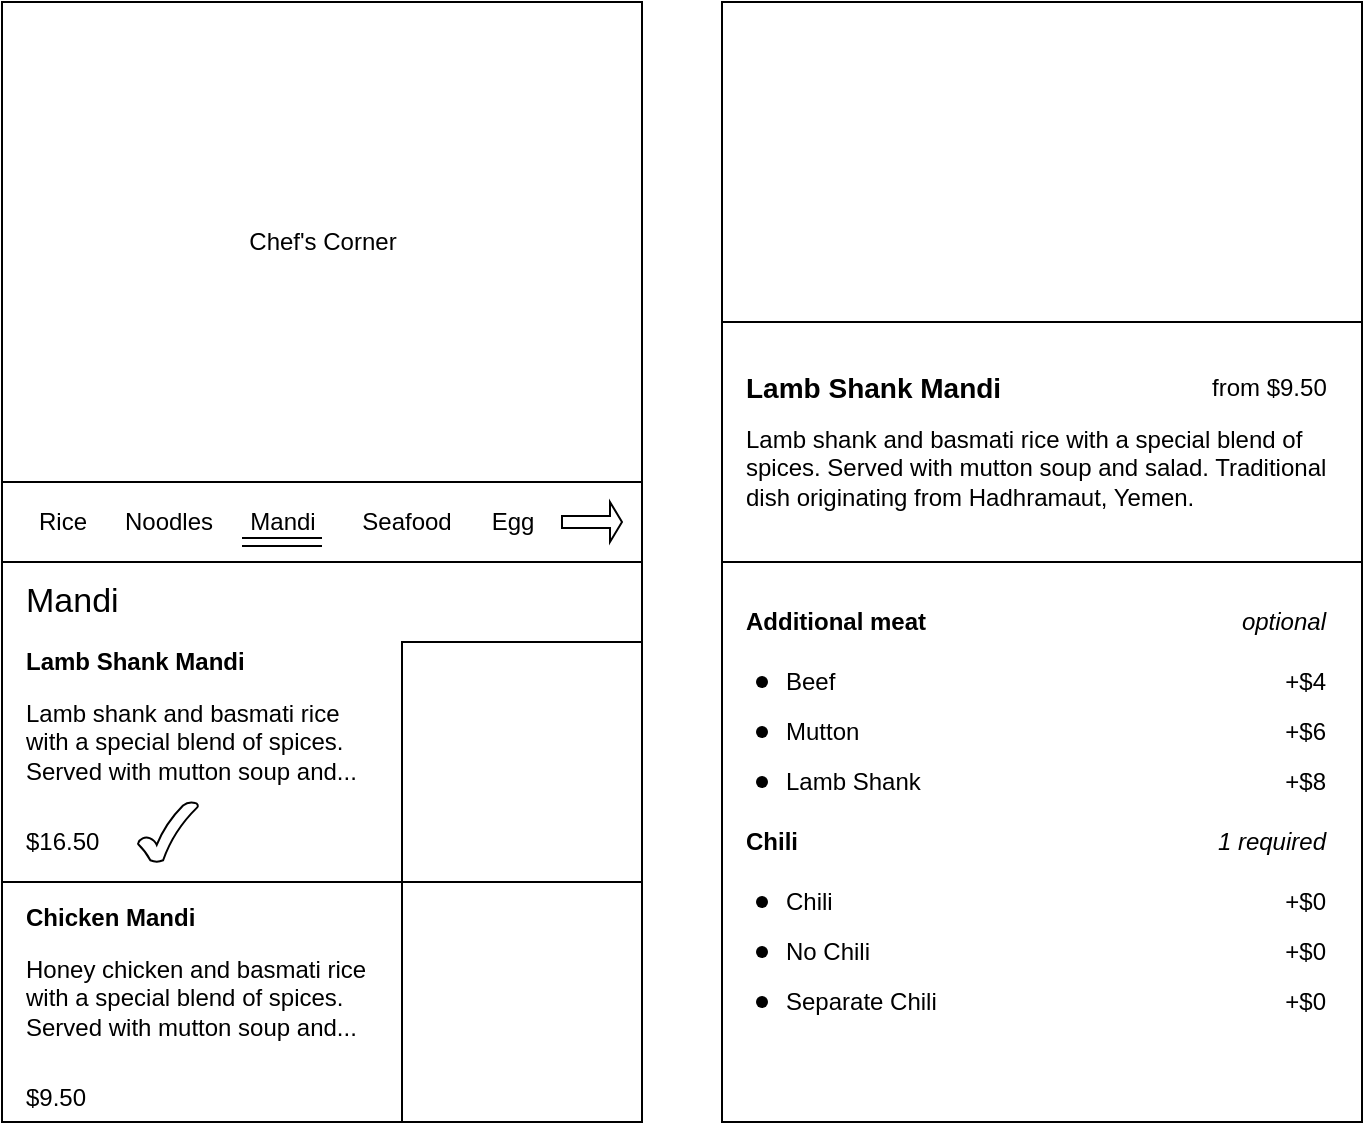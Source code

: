 <mxfile version="16.6.1" type="device"><diagram id="eMNRGIj_SUQ3VGlJsPkW" name="Page-1"><mxGraphModel dx="911" dy="643" grid="1" gridSize="10" guides="1" tooltips="1" connect="1" arrows="1" fold="1" page="1" pageScale="1" pageWidth="1200" pageHeight="1920" math="0" shadow="0"><root><mxCell id="0"/><mxCell id="1" parent="0"/><mxCell id="4_2wqNELvvu0r0bV5j3L-1" value="" style="rounded=0;whiteSpace=wrap;html=1;" parent="1" vertex="1"><mxGeometry x="200" y="80" width="320" height="240" as="geometry"/></mxCell><mxCell id="4_2wqNELvvu0r0bV5j3L-2" value="" style="rounded=0;whiteSpace=wrap;html=1;" parent="1" vertex="1"><mxGeometry x="200" y="320" width="320" height="40" as="geometry"/></mxCell><mxCell id="4_2wqNELvvu0r0bV5j3L-3" value="" style="rounded=0;whiteSpace=wrap;html=1;" parent="1" vertex="1"><mxGeometry x="200" y="360" width="320" height="160" as="geometry"/></mxCell><mxCell id="4_2wqNELvvu0r0bV5j3L-4" value="" style="rounded=0;whiteSpace=wrap;html=1;" parent="1" vertex="1"><mxGeometry x="200" y="520" width="320" height="120" as="geometry"/></mxCell><mxCell id="4_2wqNELvvu0r0bV5j3L-5" value="Chef's Corner" style="text;html=1;resizable=0;autosize=1;align=center;verticalAlign=middle;points=[];fillColor=none;strokeColor=none;rounded=0;" parent="1" vertex="1"><mxGeometry x="315" y="190" width="90" height="20" as="geometry"/></mxCell><mxCell id="4_2wqNELvvu0r0bV5j3L-6" value="Rice" style="text;html=1;resizable=0;autosize=1;align=center;verticalAlign=middle;points=[];fillColor=none;strokeColor=none;rounded=0;" parent="1" vertex="1"><mxGeometry x="210" y="330" width="40" height="20" as="geometry"/></mxCell><mxCell id="4_2wqNELvvu0r0bV5j3L-7" value="Noodles" style="text;html=1;resizable=0;autosize=1;align=center;verticalAlign=middle;points=[];fillColor=none;strokeColor=none;rounded=0;" parent="1" vertex="1"><mxGeometry x="253" y="330" width="60" height="20" as="geometry"/></mxCell><mxCell id="4_2wqNELvvu0r0bV5j3L-8" value="Mandi" style="text;html=1;resizable=0;autosize=1;align=center;verticalAlign=middle;points=[];fillColor=none;strokeColor=none;rounded=0;" parent="1" vertex="1"><mxGeometry x="315" y="330" width="50" height="20" as="geometry"/></mxCell><mxCell id="4_2wqNELvvu0r0bV5j3L-9" value="&lt;font style=&quot;font-size: 17px&quot;&gt;Mandi&lt;/font&gt;" style="text;html=1;resizable=0;autosize=1;align=left;verticalAlign=middle;points=[];fillColor=none;strokeColor=none;rounded=0;" parent="1" vertex="1"><mxGeometry x="210" y="370" width="60" height="20" as="geometry"/></mxCell><mxCell id="4_2wqNELvvu0r0bV5j3L-10" value="&lt;b&gt;Lamb Shank Mandi&lt;/b&gt;" style="text;html=1;resizable=0;autosize=1;align=left;verticalAlign=middle;points=[];fillColor=none;strokeColor=none;rounded=0;" parent="1" vertex="1"><mxGeometry x="210" y="400" width="130" height="20" as="geometry"/></mxCell><mxCell id="4_2wqNELvvu0r0bV5j3L-11" value="Lamb shank and basmati rice &lt;br&gt;with a special blend of spices. &lt;br&gt;Served with mutton soup and..." style="text;html=1;resizable=0;autosize=1;align=left;verticalAlign=middle;points=[];fillColor=none;strokeColor=none;rounded=0;" parent="1" vertex="1"><mxGeometry x="210" y="425" width="180" height="50" as="geometry"/></mxCell><mxCell id="4_2wqNELvvu0r0bV5j3L-12" value="" style="shape=link;html=1;rounded=0;fontSize=17;" parent="1" edge="1"><mxGeometry width="100" relative="1" as="geometry"><mxPoint x="320" y="350" as="sourcePoint"/><mxPoint x="360" y="350" as="targetPoint"/></mxGeometry></mxCell><mxCell id="4_2wqNELvvu0r0bV5j3L-13" value="$16.50" style="text;html=1;resizable=0;autosize=1;align=left;verticalAlign=middle;points=[];fillColor=none;strokeColor=none;rounded=0;" parent="1" vertex="1"><mxGeometry x="210" y="490" width="50" height="20" as="geometry"/></mxCell><mxCell id="4_2wqNELvvu0r0bV5j3L-15" value="Seafood" style="text;html=1;resizable=0;autosize=1;align=center;verticalAlign=middle;points=[];fillColor=none;strokeColor=none;rounded=0;" parent="1" vertex="1"><mxGeometry x="372" y="330" width="60" height="20" as="geometry"/></mxCell><mxCell id="4_2wqNELvvu0r0bV5j3L-16" value="Egg" style="text;html=1;resizable=0;autosize=1;align=center;verticalAlign=middle;points=[];fillColor=none;strokeColor=none;rounded=0;" parent="1" vertex="1"><mxGeometry x="435" y="330" width="40" height="20" as="geometry"/></mxCell><mxCell id="4_2wqNELvvu0r0bV5j3L-19" value="" style="shape=singleArrow;whiteSpace=wrap;html=1;fontSize=17;" parent="1" vertex="1"><mxGeometry x="480" y="330" width="30" height="20" as="geometry"/></mxCell><mxCell id="4_2wqNELvvu0r0bV5j3L-20" value="&lt;b&gt;Chicken Mandi&lt;/b&gt;" style="text;html=1;resizable=0;autosize=1;align=left;verticalAlign=middle;points=[];fillColor=none;strokeColor=none;rounded=0;" parent="1" vertex="1"><mxGeometry x="210" y="527.5" width="100" height="20" as="geometry"/></mxCell><mxCell id="4_2wqNELvvu0r0bV5j3L-21" value="Honey chicken and basmati rice &lt;br&gt;with a special blend of spices. &lt;br&gt;Served with mutton soup and..." style="text;html=1;resizable=0;autosize=1;align=left;verticalAlign=middle;points=[];fillColor=none;strokeColor=none;rounded=0;" parent="1" vertex="1"><mxGeometry x="210" y="552.5" width="190" height="50" as="geometry"/></mxCell><mxCell id="4_2wqNELvvu0r0bV5j3L-22" value="$9.50" style="text;html=1;resizable=0;autosize=1;align=left;verticalAlign=middle;points=[];fillColor=none;strokeColor=none;rounded=0;" parent="1" vertex="1"><mxGeometry x="210" y="617.5" width="50" height="20" as="geometry"/></mxCell><mxCell id="4_2wqNELvvu0r0bV5j3L-23" value="" style="whiteSpace=wrap;html=1;aspect=fixed;fontSize=17;" parent="1" vertex="1"><mxGeometry x="400" y="520" width="120" height="120" as="geometry"/></mxCell><mxCell id="4_2wqNELvvu0r0bV5j3L-24" value="" style="whiteSpace=wrap;html=1;aspect=fixed;fontSize=17;" parent="1" vertex="1"><mxGeometry x="400" y="400" width="120" height="120" as="geometry"/></mxCell><mxCell id="4_2wqNELvvu0r0bV5j3L-25" value="" style="rounded=0;whiteSpace=wrap;html=1;fontSize=17;" parent="1" vertex="1"><mxGeometry x="560" y="80" width="320" height="160" as="geometry"/></mxCell><mxCell id="4_2wqNELvvu0r0bV5j3L-26" value="" style="rounded=0;whiteSpace=wrap;html=1;fontSize=17;" parent="1" vertex="1"><mxGeometry x="560" y="240" width="320" height="120" as="geometry"/></mxCell><mxCell id="4_2wqNELvvu0r0bV5j3L-27" value="&lt;b&gt;&lt;font style=&quot;font-size: 14px&quot;&gt;Lamb Shank Mandi&lt;/font&gt;&lt;/b&gt;" style="text;html=1;resizable=0;autosize=1;align=left;verticalAlign=middle;points=[];fillColor=none;strokeColor=none;rounded=0;" parent="1" vertex="1"><mxGeometry x="570" y="262.5" width="140" height="20" as="geometry"/></mxCell><mxCell id="4_2wqNELvvu0r0bV5j3L-28" value="Lamb shank and basmati rice with a special blend of &lt;br&gt;spices. Served with mutton soup and salad. Traditional&amp;nbsp;&lt;br&gt;dish originating from Hadhramaut, Yemen." style="text;html=1;resizable=0;autosize=1;align=left;verticalAlign=middle;points=[];fillColor=none;strokeColor=none;rounded=0;" parent="1" vertex="1"><mxGeometry x="570" y="287.5" width="310" height="50" as="geometry"/></mxCell><mxCell id="4_2wqNELvvu0r0bV5j3L-29" value="from $9.50" style="text;html=1;resizable=0;autosize=1;align=left;verticalAlign=middle;points=[];fillColor=none;strokeColor=none;rounded=0;" parent="1" vertex="1"><mxGeometry x="803" y="262.5" width="70" height="20" as="geometry"/></mxCell><mxCell id="4_2wqNELvvu0r0bV5j3L-30" value="" style="rounded=0;whiteSpace=wrap;html=1;fontSize=17;" parent="1" vertex="1"><mxGeometry x="560" y="360" width="320" height="280" as="geometry"/></mxCell><mxCell id="4_2wqNELvvu0r0bV5j3L-33" value="" style="verticalLabelPosition=bottom;verticalAlign=top;html=1;shape=mxgraph.basic.tick;fontSize=17;" parent="1" vertex="1"><mxGeometry x="268" y="480" width="30" height="30" as="geometry"/></mxCell><mxCell id="4_2wqNELvvu0r0bV5j3L-34" value="&lt;b&gt;Additional meat&lt;/b&gt;" style="text;html=1;resizable=0;autosize=1;align=left;verticalAlign=middle;points=[];fillColor=none;strokeColor=none;rounded=0;" parent="1" vertex="1"><mxGeometry x="570" y="380" width="110" height="20" as="geometry"/></mxCell><mxCell id="4_2wqNELvvu0r0bV5j3L-35" value="&lt;i&gt;optional&lt;/i&gt;" style="text;html=1;resizable=0;autosize=1;align=right;verticalAlign=middle;points=[];fillColor=none;strokeColor=none;rounded=0;" parent="1" vertex="1"><mxGeometry x="803" y="380" width="60" height="20" as="geometry"/></mxCell><mxCell id="4_2wqNELvvu0r0bV5j3L-36" value="" style="shape=waypoint;sketch=0;fillStyle=solid;size=6;pointerEvents=1;points=[];fillColor=none;resizable=0;rotatable=0;perimeter=centerPerimeter;snapToPoint=1;fontSize=14;" parent="1" vertex="1"><mxGeometry x="560" y="400" width="40" height="40" as="geometry"/></mxCell><mxCell id="4_2wqNELvvu0r0bV5j3L-37" value="" style="shape=waypoint;sketch=0;fillStyle=solid;size=6;pointerEvents=1;points=[];fillColor=none;resizable=0;rotatable=0;perimeter=centerPerimeter;snapToPoint=1;fontSize=14;" parent="1" vertex="1"><mxGeometry x="560" y="425" width="40" height="40" as="geometry"/></mxCell><mxCell id="4_2wqNELvvu0r0bV5j3L-38" value="Beef" style="text;html=1;resizable=0;autosize=1;align=left;verticalAlign=middle;points=[];fillColor=none;strokeColor=none;rounded=0;" parent="1" vertex="1"><mxGeometry x="590" y="410" width="40" height="20" as="geometry"/></mxCell><mxCell id="4_2wqNELvvu0r0bV5j3L-39" value="Mutton" style="text;html=1;resizable=0;autosize=1;align=left;verticalAlign=middle;points=[];fillColor=none;strokeColor=none;rounded=0;" parent="1" vertex="1"><mxGeometry x="590" y="435" width="50" height="20" as="geometry"/></mxCell><mxCell id="4_2wqNELvvu0r0bV5j3L-40" value="" style="shape=waypoint;sketch=0;fillStyle=solid;size=6;pointerEvents=1;points=[];fillColor=none;resizable=0;rotatable=0;perimeter=centerPerimeter;snapToPoint=1;fontSize=14;" parent="1" vertex="1"><mxGeometry x="560" y="450" width="40" height="40" as="geometry"/></mxCell><mxCell id="4_2wqNELvvu0r0bV5j3L-41" value="Lamb Shank" style="text;html=1;resizable=0;autosize=1;align=left;verticalAlign=middle;points=[];fillColor=none;strokeColor=none;rounded=0;" parent="1" vertex="1"><mxGeometry x="590" y="460" width="80" height="20" as="geometry"/></mxCell><mxCell id="4_2wqNELvvu0r0bV5j3L-42" value="+$4" style="text;html=1;resizable=0;autosize=1;align=right;verticalAlign=middle;points=[];fillColor=none;strokeColor=none;rounded=0;" parent="1" vertex="1"><mxGeometry x="823" y="410" width="40" height="20" as="geometry"/></mxCell><mxCell id="4_2wqNELvvu0r0bV5j3L-43" value="+$6" style="text;html=1;resizable=0;autosize=1;align=right;verticalAlign=middle;points=[];fillColor=none;strokeColor=none;rounded=0;" parent="1" vertex="1"><mxGeometry x="823" y="435" width="40" height="20" as="geometry"/></mxCell><mxCell id="4_2wqNELvvu0r0bV5j3L-44" value="+$8" style="text;html=1;resizable=0;autosize=1;align=right;verticalAlign=middle;points=[];fillColor=none;strokeColor=none;rounded=0;" parent="1" vertex="1"><mxGeometry x="823" y="460" width="40" height="20" as="geometry"/></mxCell><mxCell id="4_2wqNELvvu0r0bV5j3L-45" value="&lt;b&gt;Chili&lt;/b&gt;" style="text;html=1;resizable=0;autosize=1;align=left;verticalAlign=middle;points=[];fillColor=none;strokeColor=none;rounded=0;" parent="1" vertex="1"><mxGeometry x="570" y="490" width="40" height="20" as="geometry"/></mxCell><mxCell id="4_2wqNELvvu0r0bV5j3L-46" value="&lt;i&gt;1 required&lt;/i&gt;" style="text;html=1;resizable=0;autosize=1;align=right;verticalAlign=middle;points=[];fillColor=none;strokeColor=none;rounded=0;" parent="1" vertex="1"><mxGeometry x="793" y="490" width="70" height="20" as="geometry"/></mxCell><mxCell id="4_2wqNELvvu0r0bV5j3L-47" value="Chili" style="text;html=1;resizable=0;autosize=1;align=left;verticalAlign=middle;points=[];fillColor=none;strokeColor=none;rounded=0;" parent="1" vertex="1"><mxGeometry x="590" y="520" width="40" height="20" as="geometry"/></mxCell><mxCell id="4_2wqNELvvu0r0bV5j3L-48" value="No Chili" style="text;html=1;resizable=0;autosize=1;align=left;verticalAlign=middle;points=[];fillColor=none;strokeColor=none;rounded=0;" parent="1" vertex="1"><mxGeometry x="590" y="545" width="60" height="20" as="geometry"/></mxCell><mxCell id="4_2wqNELvvu0r0bV5j3L-49" value="Separate Chili" style="text;html=1;resizable=0;autosize=1;align=left;verticalAlign=middle;points=[];fillColor=none;strokeColor=none;rounded=0;" parent="1" vertex="1"><mxGeometry x="590" y="570" width="90" height="20" as="geometry"/></mxCell><mxCell id="4_2wqNELvvu0r0bV5j3L-50" value="+$0" style="text;html=1;resizable=0;autosize=1;align=right;verticalAlign=middle;points=[];fillColor=none;strokeColor=none;rounded=0;" parent="1" vertex="1"><mxGeometry x="823" y="520" width="40" height="20" as="geometry"/></mxCell><mxCell id="4_2wqNELvvu0r0bV5j3L-51" value="+$0" style="text;html=1;resizable=0;autosize=1;align=right;verticalAlign=middle;points=[];fillColor=none;strokeColor=none;rounded=0;" parent="1" vertex="1"><mxGeometry x="823" y="545" width="40" height="20" as="geometry"/></mxCell><mxCell id="4_2wqNELvvu0r0bV5j3L-52" value="+$0" style="text;html=1;resizable=0;autosize=1;align=right;verticalAlign=middle;points=[];fillColor=none;strokeColor=none;rounded=0;" parent="1" vertex="1"><mxGeometry x="823" y="570" width="40" height="20" as="geometry"/></mxCell><mxCell id="4_2wqNELvvu0r0bV5j3L-53" value="" style="shape=waypoint;sketch=0;fillStyle=solid;size=6;pointerEvents=1;points=[];fillColor=none;resizable=0;rotatable=0;perimeter=centerPerimeter;snapToPoint=1;fontSize=14;" parent="1" vertex="1"><mxGeometry x="560" y="510" width="40" height="40" as="geometry"/></mxCell><mxCell id="4_2wqNELvvu0r0bV5j3L-54" value="" style="shape=waypoint;sketch=0;fillStyle=solid;size=6;pointerEvents=1;points=[];fillColor=none;resizable=0;rotatable=0;perimeter=centerPerimeter;snapToPoint=1;fontSize=14;" parent="1" vertex="1"><mxGeometry x="560" y="535" width="40" height="40" as="geometry"/></mxCell><mxCell id="4_2wqNELvvu0r0bV5j3L-55" value="" style="shape=waypoint;sketch=0;fillStyle=solid;size=6;pointerEvents=1;points=[];fillColor=none;resizable=0;rotatable=0;perimeter=centerPerimeter;snapToPoint=1;fontSize=14;" parent="1" vertex="1"><mxGeometry x="560" y="560" width="40" height="40" as="geometry"/></mxCell></root></mxGraphModel></diagram></mxfile>